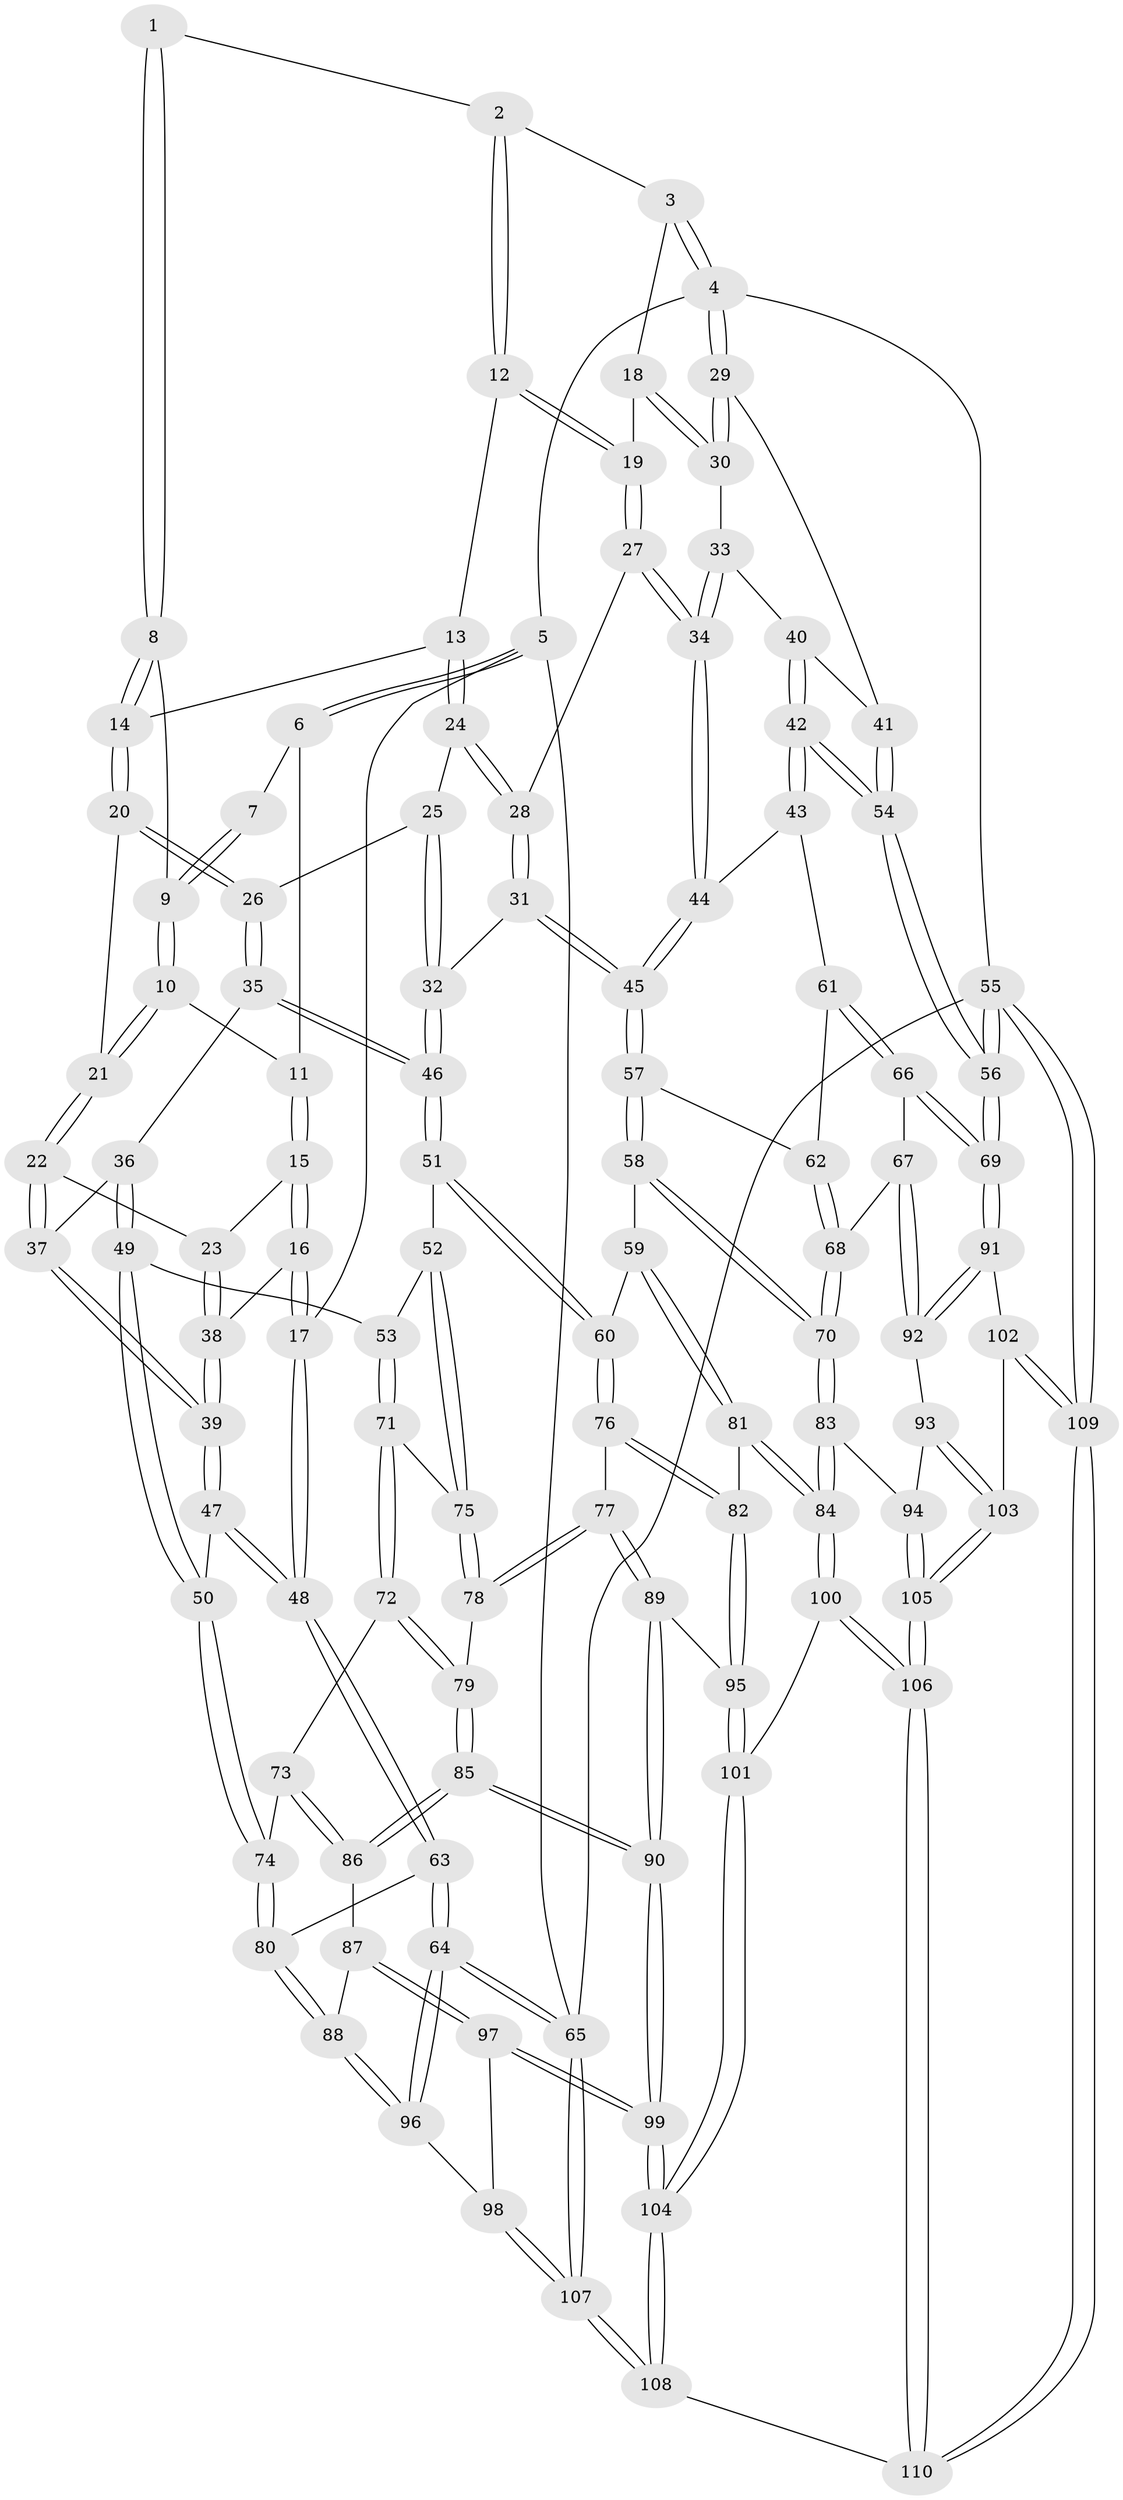 // coarse degree distribution, {3: 0.05970149253731343, 4: 0.5522388059701493, 8: 0.014925373134328358, 5: 0.2835820895522388, 6: 0.07462686567164178, 7: 0.014925373134328358}
// Generated by graph-tools (version 1.1) at 2025/52/02/27/25 19:52:38]
// undirected, 110 vertices, 272 edges
graph export_dot {
graph [start="1"]
  node [color=gray90,style=filled];
  1 [pos="+0.4920510803709454+0"];
  2 [pos="+0.6158063959367556+0"];
  3 [pos="+0.8248326093099922+0"];
  4 [pos="+1+0"];
  5 [pos="+0+0"];
  6 [pos="+0.04427516921633939+0"];
  7 [pos="+0.36511928742233624+0"];
  8 [pos="+0.3614719758162105+0.09703113221728138"];
  9 [pos="+0.3444675689392639+0.09176710037441188"];
  10 [pos="+0.2620919924892536+0.0950150949624214"];
  11 [pos="+0.20343762403477317+0.0098800972416517"];
  12 [pos="+0.5148819944052054+0.10711219979870856"];
  13 [pos="+0.46697964355755817+0.1578812414012803"];
  14 [pos="+0.4538832901531639+0.15588708213780805"];
  15 [pos="+0.1090518928521276+0.21727279514985057"];
  16 [pos="+0+0.10256751765555483"];
  17 [pos="+0+0"];
  18 [pos="+0.7674374224742477+0.1678805921972404"];
  19 [pos="+0.7042055940793964+0.2224649682631006"];
  20 [pos="+0.26300004321820397+0.2547001198167944"];
  21 [pos="+0.22963340947600897+0.23811961473607676"];
  22 [pos="+0.19500978454032775+0.24693036679729272"];
  23 [pos="+0.1574170996658727+0.24750916838529607"];
  24 [pos="+0.4757455460719173+0.2009505519183694"];
  25 [pos="+0.4739592527577707+0.20660158938290832"];
  26 [pos="+0.32625394524125906+0.33740664845934376"];
  27 [pos="+0.6687632069038274+0.3012282874670952"];
  28 [pos="+0.6473768970045162+0.31399735611887386"];
  29 [pos="+1+0"];
  30 [pos="+0.8781014624810463+0.2566531762975405"];
  31 [pos="+0.5739376857995487+0.4297320815208848"];
  32 [pos="+0.46961891319225396+0.42962666306052144"];
  33 [pos="+0.8900718570772582+0.3158749667439506"];
  34 [pos="+0.8293364165750068+0.4134875210811436"];
  35 [pos="+0.3522492361537251+0.4111058707755309"];
  36 [pos="+0.3024421811441982+0.44031952025943005"];
  37 [pos="+0.20540066527454132+0.4044545711656115"];
  38 [pos="+0.08704785263370353+0.4004035115634435"];
  39 [pos="+0.08500777089003679+0.43785002279654284"];
  40 [pos="+0.9020852930636512+0.31843732042784173"];
  41 [pos="+1+0.19909959128702595"];
  42 [pos="+1+0.4961782823495133"];
  43 [pos="+0.8710216112810298+0.49898435110576295"];
  44 [pos="+0.8317630128004714+0.44413406129331373"];
  45 [pos="+0.6352806978284973+0.5086632444459147"];
  46 [pos="+0.4417000193400902+0.4414350217919956"];
  47 [pos="+0.07551595142646281+0.45742623234715435"];
  48 [pos="+0+0.493950960147752"];
  49 [pos="+0.22425315362010043+0.5616559145258104"];
  50 [pos="+0.16061660357167246+0.579474978520166"];
  51 [pos="+0.42781965940185573+0.581481288633461"];
  52 [pos="+0.4150449185909306+0.5906236580058251"];
  53 [pos="+0.24901731180128495+0.5762676596671796"];
  54 [pos="+1+0.5006390267151333"];
  55 [pos="+1+1"];
  56 [pos="+1+0.827783827932217"];
  57 [pos="+0.6400981121770409+0.5593444011296518"];
  58 [pos="+0.6174216602451624+0.6218843245716167"];
  59 [pos="+0.6018415542026527+0.6280545681034007"];
  60 [pos="+0.5077655962497015+0.639894656160402"];
  61 [pos="+0.8533628141437863+0.5565020269124615"];
  62 [pos="+0.7619256825670938+0.5907492918143886"];
  63 [pos="+0+0.5769676186001814"];
  64 [pos="+0+0.8034260987719068"];
  65 [pos="+0+1"];
  66 [pos="+0.8754517647116724+0.647132417000548"];
  67 [pos="+0.7515857250502908+0.7148478481012113"];
  68 [pos="+0.7494400982021523+0.714573375017534"];
  69 [pos="+1+0.7947922709815662"];
  70 [pos="+0.6956611128489715+0.7277417593687877"];
  71 [pos="+0.29227885875335435+0.6464393048448169"];
  72 [pos="+0.30022109251735113+0.705150029643841"];
  73 [pos="+0.253829247833033+0.7034075629607287"];
  74 [pos="+0.13699374230656516+0.6351043808915912"];
  75 [pos="+0.3914485699181711+0.6364643580607892"];
  76 [pos="+0.4877438719591241+0.71272166813839"];
  77 [pos="+0.4148852794890095+0.7425740321439563"];
  78 [pos="+0.3827811141841425+0.6748896630973819"];
  79 [pos="+0.30154249223387425+0.7063854108363606"];
  80 [pos="+0.1297392738889877+0.6444198820333382"];
  81 [pos="+0.5481909419666964+0.7882104761475641"];
  82 [pos="+0.5434137525052657+0.7860512909189517"];
  83 [pos="+0.6568834573276051+0.8244113211582821"];
  84 [pos="+0.6083033489802386+0.8462830302761702"];
  85 [pos="+0.3156977912398572+0.7910095046006113"];
  86 [pos="+0.23027193290019757+0.7556164823454432"];
  87 [pos="+0.14671467898408608+0.7698073823835059"];
  88 [pos="+0.11021100346884719+0.7348493364091925"];
  89 [pos="+0.3853964345997874+0.8152469578978044"];
  90 [pos="+0.3351512035482513+0.826882757418229"];
  91 [pos="+0.9338653735174104+0.8199116468547251"];
  92 [pos="+0.858278875180285+0.8149959606045046"];
  93 [pos="+0.8032750538927201+0.8457981091427157"];
  94 [pos="+0.6581990611183447+0.8251961693023265"];
  95 [pos="+0.40367399654640623+0.8246303850142979"];
  96 [pos="+0+0.8024585309865853"];
  97 [pos="+0.1904080249242588+0.8582295057574763"];
  98 [pos="+0.0885487518640408+0.9280578512409335"];
  99 [pos="+0.2793758129530564+0.8986098950778496"];
  100 [pos="+0.5802348669761851+0.902710856935178"];
  101 [pos="+0.4715504087499015+0.9068214145727247"];
  102 [pos="+0.8329388378965338+0.9555256297229481"];
  103 [pos="+0.7760705000667023+0.9412617803065908"];
  104 [pos="+0.31020882652328324+1"];
  105 [pos="+0.7535658821710525+0.9496024847563586"];
  106 [pos="+0.6345623319007593+1"];
  107 [pos="+0.05005181405524016+1"];
  108 [pos="+0.3008872104070458+1"];
  109 [pos="+1+1"];
  110 [pos="+0.6262706433792867+1"];
  1 -- 2;
  1 -- 8;
  1 -- 8;
  2 -- 3;
  2 -- 12;
  2 -- 12;
  3 -- 4;
  3 -- 4;
  3 -- 18;
  4 -- 5;
  4 -- 29;
  4 -- 29;
  4 -- 55;
  5 -- 6;
  5 -- 6;
  5 -- 17;
  5 -- 65;
  6 -- 7;
  6 -- 11;
  7 -- 9;
  7 -- 9;
  8 -- 9;
  8 -- 14;
  8 -- 14;
  9 -- 10;
  9 -- 10;
  10 -- 11;
  10 -- 21;
  10 -- 21;
  11 -- 15;
  11 -- 15;
  12 -- 13;
  12 -- 19;
  12 -- 19;
  13 -- 14;
  13 -- 24;
  13 -- 24;
  14 -- 20;
  14 -- 20;
  15 -- 16;
  15 -- 16;
  15 -- 23;
  16 -- 17;
  16 -- 17;
  16 -- 38;
  17 -- 48;
  17 -- 48;
  18 -- 19;
  18 -- 30;
  18 -- 30;
  19 -- 27;
  19 -- 27;
  20 -- 21;
  20 -- 26;
  20 -- 26;
  21 -- 22;
  21 -- 22;
  22 -- 23;
  22 -- 37;
  22 -- 37;
  23 -- 38;
  23 -- 38;
  24 -- 25;
  24 -- 28;
  24 -- 28;
  25 -- 26;
  25 -- 32;
  25 -- 32;
  26 -- 35;
  26 -- 35;
  27 -- 28;
  27 -- 34;
  27 -- 34;
  28 -- 31;
  28 -- 31;
  29 -- 30;
  29 -- 30;
  29 -- 41;
  30 -- 33;
  31 -- 32;
  31 -- 45;
  31 -- 45;
  32 -- 46;
  32 -- 46;
  33 -- 34;
  33 -- 34;
  33 -- 40;
  34 -- 44;
  34 -- 44;
  35 -- 36;
  35 -- 46;
  35 -- 46;
  36 -- 37;
  36 -- 49;
  36 -- 49;
  37 -- 39;
  37 -- 39;
  38 -- 39;
  38 -- 39;
  39 -- 47;
  39 -- 47;
  40 -- 41;
  40 -- 42;
  40 -- 42;
  41 -- 54;
  41 -- 54;
  42 -- 43;
  42 -- 43;
  42 -- 54;
  42 -- 54;
  43 -- 44;
  43 -- 61;
  44 -- 45;
  44 -- 45;
  45 -- 57;
  45 -- 57;
  46 -- 51;
  46 -- 51;
  47 -- 48;
  47 -- 48;
  47 -- 50;
  48 -- 63;
  48 -- 63;
  49 -- 50;
  49 -- 50;
  49 -- 53;
  50 -- 74;
  50 -- 74;
  51 -- 52;
  51 -- 60;
  51 -- 60;
  52 -- 53;
  52 -- 75;
  52 -- 75;
  53 -- 71;
  53 -- 71;
  54 -- 56;
  54 -- 56;
  55 -- 56;
  55 -- 56;
  55 -- 109;
  55 -- 109;
  55 -- 65;
  56 -- 69;
  56 -- 69;
  57 -- 58;
  57 -- 58;
  57 -- 62;
  58 -- 59;
  58 -- 70;
  58 -- 70;
  59 -- 60;
  59 -- 81;
  59 -- 81;
  60 -- 76;
  60 -- 76;
  61 -- 62;
  61 -- 66;
  61 -- 66;
  62 -- 68;
  62 -- 68;
  63 -- 64;
  63 -- 64;
  63 -- 80;
  64 -- 65;
  64 -- 65;
  64 -- 96;
  64 -- 96;
  65 -- 107;
  65 -- 107;
  66 -- 67;
  66 -- 69;
  66 -- 69;
  67 -- 68;
  67 -- 92;
  67 -- 92;
  68 -- 70;
  68 -- 70;
  69 -- 91;
  69 -- 91;
  70 -- 83;
  70 -- 83;
  71 -- 72;
  71 -- 72;
  71 -- 75;
  72 -- 73;
  72 -- 79;
  72 -- 79;
  73 -- 74;
  73 -- 86;
  73 -- 86;
  74 -- 80;
  74 -- 80;
  75 -- 78;
  75 -- 78;
  76 -- 77;
  76 -- 82;
  76 -- 82;
  77 -- 78;
  77 -- 78;
  77 -- 89;
  77 -- 89;
  78 -- 79;
  79 -- 85;
  79 -- 85;
  80 -- 88;
  80 -- 88;
  81 -- 82;
  81 -- 84;
  81 -- 84;
  82 -- 95;
  82 -- 95;
  83 -- 84;
  83 -- 84;
  83 -- 94;
  84 -- 100;
  84 -- 100;
  85 -- 86;
  85 -- 86;
  85 -- 90;
  85 -- 90;
  86 -- 87;
  87 -- 88;
  87 -- 97;
  87 -- 97;
  88 -- 96;
  88 -- 96;
  89 -- 90;
  89 -- 90;
  89 -- 95;
  90 -- 99;
  90 -- 99;
  91 -- 92;
  91 -- 92;
  91 -- 102;
  92 -- 93;
  93 -- 94;
  93 -- 103;
  93 -- 103;
  94 -- 105;
  94 -- 105;
  95 -- 101;
  95 -- 101;
  96 -- 98;
  97 -- 98;
  97 -- 99;
  97 -- 99;
  98 -- 107;
  98 -- 107;
  99 -- 104;
  99 -- 104;
  100 -- 101;
  100 -- 106;
  100 -- 106;
  101 -- 104;
  101 -- 104;
  102 -- 103;
  102 -- 109;
  102 -- 109;
  103 -- 105;
  103 -- 105;
  104 -- 108;
  104 -- 108;
  105 -- 106;
  105 -- 106;
  106 -- 110;
  106 -- 110;
  107 -- 108;
  107 -- 108;
  108 -- 110;
  109 -- 110;
  109 -- 110;
}
